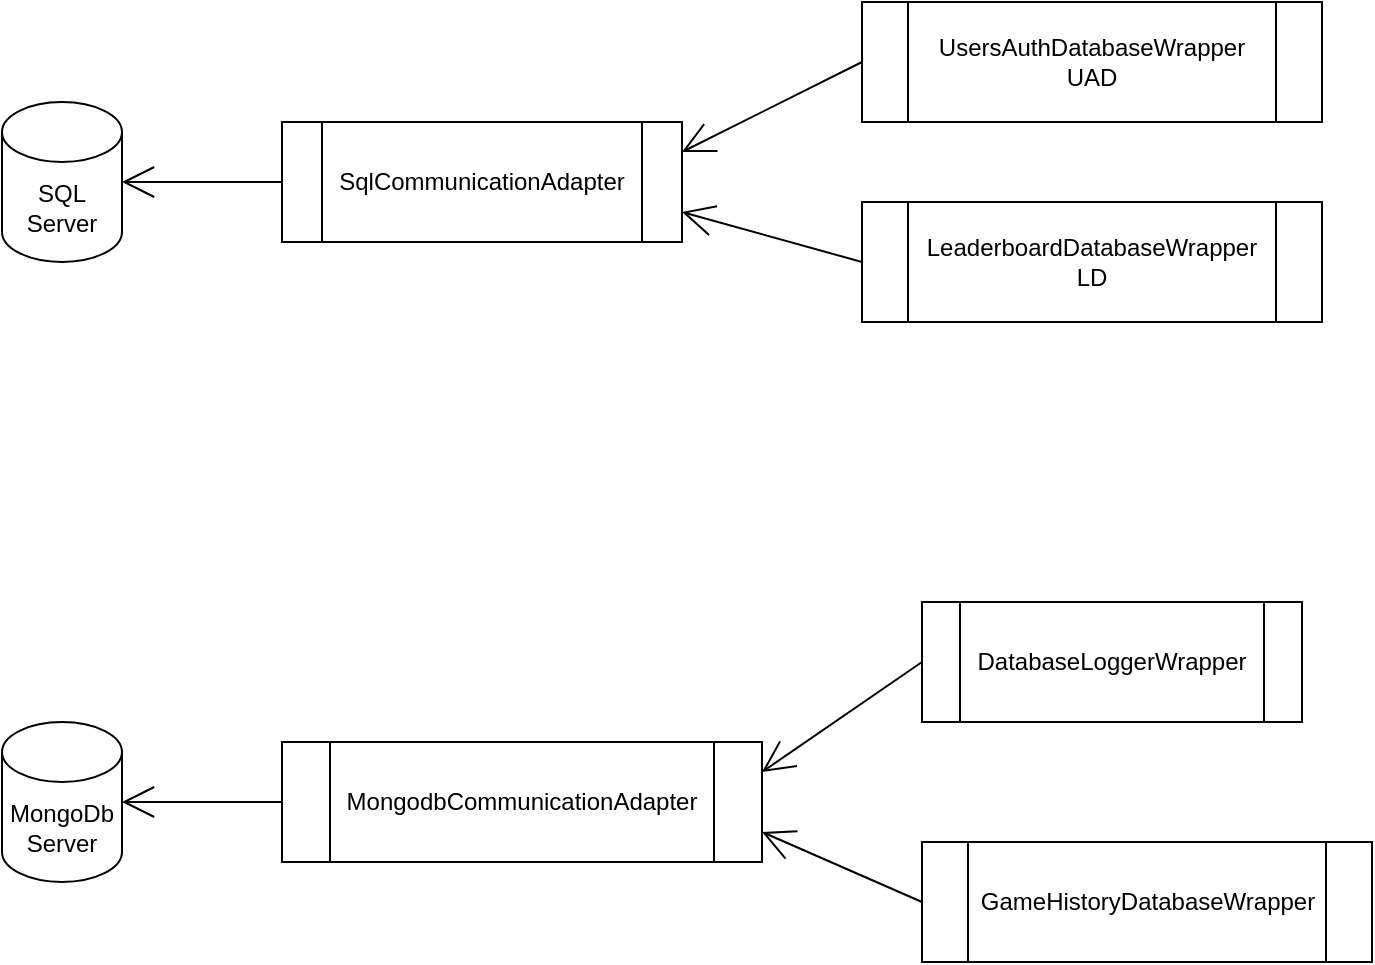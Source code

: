 <mxfile version="15.3.5" type="device"><diagram id="7xtLVo0bE8Rbv1x6dpF7" name="Page-1"><mxGraphModel dx="1221" dy="705" grid="1" gridSize="10" guides="1" tooltips="1" connect="1" arrows="1" fold="1" page="1" pageScale="1" pageWidth="850" pageHeight="1100" math="0" shadow="0"><root><mxCell id="0"/><mxCell id="1" parent="0"/><mxCell id="CepuSzaj_0lFZ5-wNStJ-3" style="edgeStyle=none;curved=1;rounded=0;orthogonalLoop=1;jettySize=auto;html=1;exitX=0;exitY=0.5;exitDx=0;exitDy=0;entryX=1;entryY=0.5;entryDx=0;entryDy=0;entryPerimeter=0;endArrow=open;startSize=14;endSize=14;sourcePerimeterSpacing=8;targetPerimeterSpacing=8;" edge="1" parent="1" source="CepuSzaj_0lFZ5-wNStJ-1" target="CepuSzaj_0lFZ5-wNStJ-2"><mxGeometry relative="1" as="geometry"/></mxCell><mxCell id="CepuSzaj_0lFZ5-wNStJ-1" value="SqlCommunicationAdapter" style="shape=process;whiteSpace=wrap;html=1;backgroundOutline=1;hachureGap=4;pointerEvents=0;" vertex="1" parent="1"><mxGeometry x="210" y="130" width="200" height="60" as="geometry"/></mxCell><mxCell id="CepuSzaj_0lFZ5-wNStJ-2" value="SQL&lt;br&gt;Server" style="shape=cylinder3;whiteSpace=wrap;html=1;boundedLbl=1;backgroundOutline=1;size=15;hachureGap=4;pointerEvents=0;" vertex="1" parent="1"><mxGeometry x="70" y="120" width="60" height="80" as="geometry"/></mxCell><mxCell id="CepuSzaj_0lFZ5-wNStJ-5" style="edgeStyle=none;curved=1;rounded=0;orthogonalLoop=1;jettySize=auto;html=1;exitX=0;exitY=0.5;exitDx=0;exitDy=0;entryX=1;entryY=0.25;entryDx=0;entryDy=0;endArrow=open;startSize=14;endSize=14;sourcePerimeterSpacing=8;targetPerimeterSpacing=8;" edge="1" parent="1" source="CepuSzaj_0lFZ5-wNStJ-4" target="CepuSzaj_0lFZ5-wNStJ-1"><mxGeometry relative="1" as="geometry"/></mxCell><mxCell id="CepuSzaj_0lFZ5-wNStJ-4" value="UsersAuthDatabaseWrapper&lt;br&gt;UAD" style="shape=process;whiteSpace=wrap;html=1;backgroundOutline=1;hachureGap=4;pointerEvents=0;" vertex="1" parent="1"><mxGeometry x="500" y="70" width="230" height="60" as="geometry"/></mxCell><mxCell id="CepuSzaj_0lFZ5-wNStJ-7" style="edgeStyle=none;curved=1;rounded=0;orthogonalLoop=1;jettySize=auto;html=1;exitX=0;exitY=0.5;exitDx=0;exitDy=0;entryX=1;entryY=0.75;entryDx=0;entryDy=0;endArrow=open;startSize=14;endSize=14;sourcePerimeterSpacing=8;targetPerimeterSpacing=8;" edge="1" parent="1" source="CepuSzaj_0lFZ5-wNStJ-6" target="CepuSzaj_0lFZ5-wNStJ-1"><mxGeometry relative="1" as="geometry"/></mxCell><mxCell id="CepuSzaj_0lFZ5-wNStJ-6" value="LeaderboardDatabaseWrapper&lt;br&gt;LD" style="shape=process;whiteSpace=wrap;html=1;backgroundOutline=1;hachureGap=4;pointerEvents=0;" vertex="1" parent="1"><mxGeometry x="500" y="170" width="230" height="60" as="geometry"/></mxCell><mxCell id="CepuSzaj_0lFZ5-wNStJ-8" value="MongoDb&lt;br&gt;Server" style="shape=cylinder3;whiteSpace=wrap;html=1;boundedLbl=1;backgroundOutline=1;size=15;hachureGap=4;pointerEvents=0;" vertex="1" parent="1"><mxGeometry x="70" y="430" width="60" height="80" as="geometry"/></mxCell><mxCell id="CepuSzaj_0lFZ5-wNStJ-10" style="edgeStyle=none;curved=1;rounded=0;orthogonalLoop=1;jettySize=auto;html=1;exitX=0;exitY=0.5;exitDx=0;exitDy=0;entryX=1;entryY=0.5;entryDx=0;entryDy=0;entryPerimeter=0;endArrow=open;startSize=14;endSize=14;sourcePerimeterSpacing=8;targetPerimeterSpacing=8;" edge="1" parent="1" source="CepuSzaj_0lFZ5-wNStJ-9" target="CepuSzaj_0lFZ5-wNStJ-8"><mxGeometry relative="1" as="geometry"/></mxCell><mxCell id="CepuSzaj_0lFZ5-wNStJ-9" value="MongodbCommunicationAdapter" style="shape=process;whiteSpace=wrap;html=1;backgroundOutline=1;hachureGap=4;pointerEvents=0;" vertex="1" parent="1"><mxGeometry x="210" y="440" width="240" height="60" as="geometry"/></mxCell><mxCell id="CepuSzaj_0lFZ5-wNStJ-14" style="edgeStyle=none;curved=1;rounded=0;orthogonalLoop=1;jettySize=auto;html=1;exitX=0;exitY=0.5;exitDx=0;exitDy=0;entryX=1;entryY=0.25;entryDx=0;entryDy=0;endArrow=open;startSize=14;endSize=14;sourcePerimeterSpacing=8;targetPerimeterSpacing=8;" edge="1" parent="1" source="CepuSzaj_0lFZ5-wNStJ-11" target="CepuSzaj_0lFZ5-wNStJ-9"><mxGeometry relative="1" as="geometry"/></mxCell><mxCell id="CepuSzaj_0lFZ5-wNStJ-11" value="DatabaseLoggerWrapper" style="shape=process;whiteSpace=wrap;html=1;backgroundOutline=1;hachureGap=4;pointerEvents=0;" vertex="1" parent="1"><mxGeometry x="530" y="370" width="190" height="60" as="geometry"/></mxCell><mxCell id="CepuSzaj_0lFZ5-wNStJ-15" style="edgeStyle=none;curved=1;rounded=0;orthogonalLoop=1;jettySize=auto;html=1;exitX=0;exitY=0.5;exitDx=0;exitDy=0;entryX=1;entryY=0.75;entryDx=0;entryDy=0;endArrow=open;startSize=14;endSize=14;sourcePerimeterSpacing=8;targetPerimeterSpacing=8;" edge="1" parent="1" source="CepuSzaj_0lFZ5-wNStJ-13" target="CepuSzaj_0lFZ5-wNStJ-9"><mxGeometry relative="1" as="geometry"/></mxCell><mxCell id="CepuSzaj_0lFZ5-wNStJ-13" value="GameHistoryDatabaseWrapper" style="shape=process;whiteSpace=wrap;html=1;backgroundOutline=1;hachureGap=4;pointerEvents=0;" vertex="1" parent="1"><mxGeometry x="530" y="490" width="225" height="60" as="geometry"/></mxCell></root></mxGraphModel></diagram></mxfile>